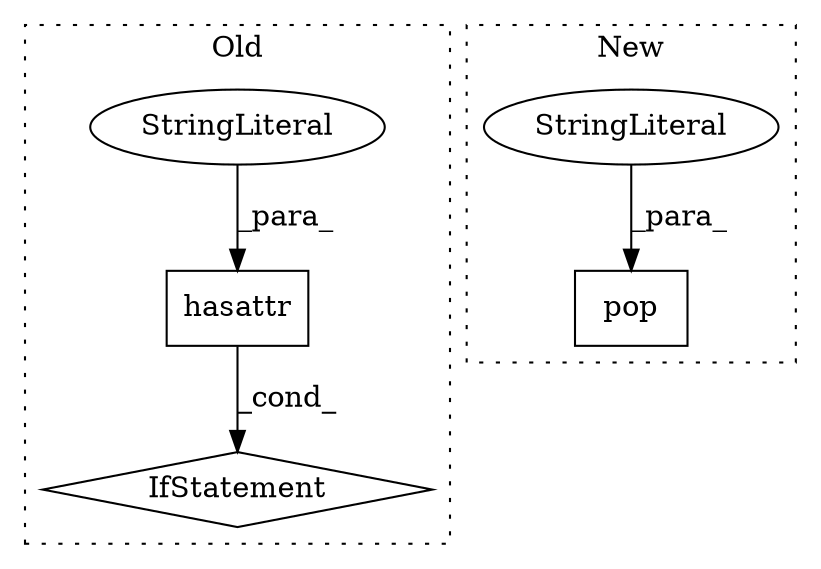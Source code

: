 digraph G {
subgraph cluster0 {
1 [label="hasattr" a="32" s="2223,2247" l="8,1" shape="box"];
4 [label="IfStatement" a="25" s="2219,2248" l="4,2" shape="diamond"];
5 [label="StringLiteral" a="45" s="2233" l="14" shape="ellipse"];
label = "Old";
style="dotted";
}
subgraph cluster1 {
2 [label="pop" a="32" s="3307,3339" l="4,1" shape="box"];
3 [label="StringLiteral" a="45" s="3311" l="23" shape="ellipse"];
label = "New";
style="dotted";
}
1 -> 4 [label="_cond_"];
3 -> 2 [label="_para_"];
5 -> 1 [label="_para_"];
}